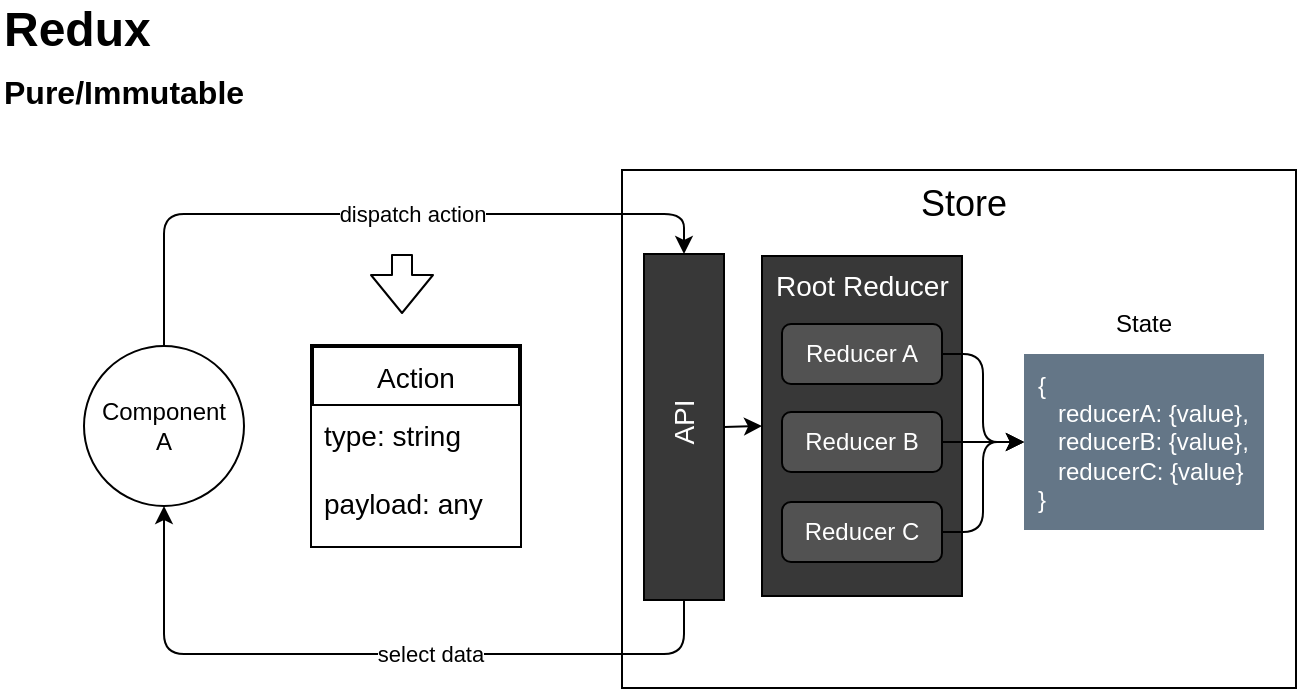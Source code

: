 <mxfile>
    <diagram id="MLjUYV26vrEnh2dWWQJz" name="Page-1">
        <mxGraphModel dx="704" dy="567" grid="1" gridSize="10" guides="1" tooltips="1" connect="1" arrows="1" fold="1" page="1" pageScale="1" pageWidth="850" pageHeight="1100" math="0" shadow="0">
            <root>
                <mxCell id="0"/>
                <mxCell id="1" parent="0"/>
                <mxCell id="JWEOCYFB79Jpy2MCzuBG-1" value="Component&lt;br&gt;A" style="ellipse;whiteSpace=wrap;html=1;aspect=fixed;" parent="1" vertex="1">
                    <mxGeometry x="81" y="209" width="80" height="80" as="geometry"/>
                </mxCell>
                <mxCell id="JWEOCYFB79Jpy2MCzuBG-6" value="Store" style="rounded=0;whiteSpace=wrap;html=1;verticalAlign=top;align=center;spacingLeft=5;fontSize=18;glass=0;shadow=0;sketch=0;" parent="1" vertex="1">
                    <mxGeometry x="350" y="121" width="337" height="259" as="geometry"/>
                </mxCell>
                <mxCell id="JWEOCYFB79Jpy2MCzuBG-9" value="Root Reducer" style="whiteSpace=wrap;html=1;rounded=0;shadow=0;glass=0;sketch=0;fontSize=14;fontColor=#FFFFFF;verticalAlign=top;align=left;spacingLeft=5;fillColor=#383838;" parent="1" vertex="1">
                    <mxGeometry x="420" y="164" width="100" height="170" as="geometry"/>
                </mxCell>
                <mxCell id="JWEOCYFB79Jpy2MCzuBG-17" style="edgeStyle=orthogonalEdgeStyle;html=1;exitX=1;exitY=0.5;exitDx=0;exitDy=0;entryX=0;entryY=0.5;entryDx=0;entryDy=0;fontSize=12;fontColor=#FFFFFF;" parent="1" source="JWEOCYFB79Jpy2MCzuBG-10" target="JWEOCYFB79Jpy2MCzuBG-21" edge="1">
                    <mxGeometry relative="1" as="geometry">
                        <mxPoint x="575" y="257" as="targetPoint"/>
                    </mxGeometry>
                </mxCell>
                <mxCell id="JWEOCYFB79Jpy2MCzuBG-10" value="Reducer A" style="rounded=1;whiteSpace=wrap;html=1;shadow=0;glass=0;sketch=0;fontSize=12;fontColor=#FFFFFF;fillColor=#525252;" parent="1" vertex="1">
                    <mxGeometry x="430" y="198" width="80" height="30" as="geometry"/>
                </mxCell>
                <mxCell id="JWEOCYFB79Jpy2MCzuBG-18" style="edgeStyle=orthogonalEdgeStyle;html=1;exitX=1;exitY=0.5;exitDx=0;exitDy=0;fontSize=12;fontColor=#FFFFFF;entryX=0;entryY=0.5;entryDx=0;entryDy=0;" parent="1" source="JWEOCYFB79Jpy2MCzuBG-11" target="JWEOCYFB79Jpy2MCzuBG-21" edge="1">
                    <mxGeometry relative="1" as="geometry">
                        <mxPoint x="575" y="257" as="targetPoint"/>
                    </mxGeometry>
                </mxCell>
                <mxCell id="JWEOCYFB79Jpy2MCzuBG-11" value="Reducer B" style="rounded=1;whiteSpace=wrap;html=1;shadow=0;glass=0;sketch=0;fontSize=12;fontColor=#FFFFFF;fillColor=#525252;" parent="1" vertex="1">
                    <mxGeometry x="430" y="242" width="80" height="30" as="geometry"/>
                </mxCell>
                <mxCell id="JWEOCYFB79Jpy2MCzuBG-20" style="edgeStyle=orthogonalEdgeStyle;html=1;exitX=1;exitY=0.5;exitDx=0;exitDy=0;entryX=0;entryY=0.5;entryDx=0;entryDy=0;fontSize=12;fontColor=#FFFFFF;" parent="1" source="JWEOCYFB79Jpy2MCzuBG-12" target="JWEOCYFB79Jpy2MCzuBG-21" edge="1">
                    <mxGeometry relative="1" as="geometry">
                        <mxPoint x="575" y="257" as="targetPoint"/>
                    </mxGeometry>
                </mxCell>
                <mxCell id="JWEOCYFB79Jpy2MCzuBG-12" value="Reducer C" style="rounded=1;whiteSpace=wrap;html=1;shadow=0;glass=0;sketch=0;fontSize=12;fontColor=#FFFFFF;fillColor=#525252;" parent="1" vertex="1">
                    <mxGeometry x="430" y="287" width="80" height="30" as="geometry"/>
                </mxCell>
                <mxCell id="JWEOCYFB79Jpy2MCzuBG-21" value="{&lt;br style=&quot;font-size: 12px;&quot;&gt;&lt;div style=&quot;font-size: 12px;&quot;&gt;&lt;span style=&quot;font-size: 12px;&quot;&gt;&amp;nbsp; &amp;nbsp;reducerA: {value},&lt;/span&gt;&lt;/div&gt;&lt;div style=&quot;font-size: 12px;&quot;&gt;&lt;span style=&quot;font-size: 12px;&quot;&gt;&amp;nbsp; &amp;nbsp;reducerB: {value},&lt;/span&gt;&lt;/div&gt;&lt;div style=&quot;font-size: 12px;&quot;&gt;&lt;span style=&quot;font-size: 12px;&quot;&gt;&amp;nbsp; &amp;nbsp;reducerC: {value}&lt;/span&gt;&lt;/div&gt;}" style="text;html=1;strokeColor=none;fillColor=#647687;align=left;verticalAlign=middle;whiteSpace=wrap;rounded=0;shadow=0;glass=0;sketch=0;fontSize=12;fontColor=#ffffff;spacingLeft=5;spacingTop=5;spacingBottom=5;spacingRight=5;" parent="1" vertex="1">
                    <mxGeometry x="551" y="213" width="120" height="88" as="geometry"/>
                </mxCell>
                <mxCell id="5" value="State" style="text;html=1;strokeColor=none;fillColor=none;align=center;verticalAlign=middle;whiteSpace=wrap;rounded=0;fontStyle=0" parent="1" vertex="1">
                    <mxGeometry x="553" y="183" width="116" height="30" as="geometry"/>
                </mxCell>
                <mxCell id="8" style="edgeStyle=none;html=1;exitX=1;exitY=0.5;exitDx=0;exitDy=0;entryX=0;entryY=0.5;entryDx=0;entryDy=0;" parent="1" source="7" target="JWEOCYFB79Jpy2MCzuBG-9" edge="1">
                    <mxGeometry relative="1" as="geometry"/>
                </mxCell>
                <mxCell id="11" value="select data" style="edgeStyle=elbowEdgeStyle;html=1;exitX=0.5;exitY=1;exitDx=0;exitDy=0;entryX=0.5;entryY=1;entryDx=0;entryDy=0;" parent="1" source="7" target="JWEOCYFB79Jpy2MCzuBG-1" edge="1">
                    <mxGeometry x="-0.146" relative="1" as="geometry">
                        <Array as="points">
                            <mxPoint x="224" y="363"/>
                            <mxPoint x="234" y="373"/>
                            <mxPoint x="234" y="393"/>
                        </Array>
                        <mxPoint as="offset"/>
                    </mxGeometry>
                </mxCell>
                <mxCell id="7" value="API" style="whiteSpace=wrap;html=1;rounded=0;shadow=0;glass=0;sketch=0;fontSize=14;fontColor=#FFFFFF;fillColor=#383838;verticalAlign=middle;align=center;spacingLeft=5;horizontal=0;" parent="1" vertex="1">
                    <mxGeometry x="361" y="163" width="40" height="173" as="geometry"/>
                </mxCell>
                <mxCell id="10" value="dispatch action" style="edgeStyle=elbowEdgeStyle;html=1;exitX=0.5;exitY=0;exitDx=0;exitDy=0;entryX=0.5;entryY=0;entryDx=0;entryDy=0;" parent="1" source="JWEOCYFB79Jpy2MCzuBG-1" target="7" edge="1">
                    <mxGeometry x="0.098" relative="1" as="geometry">
                        <Array as="points">
                            <mxPoint x="204" y="143"/>
                            <mxPoint x="121" y="163"/>
                        </Array>
                        <mxPoint as="offset"/>
                    </mxGeometry>
                </mxCell>
                <mxCell id="20" value="Redux&lt;br&gt;&lt;font size=&quot;3&quot;&gt;Pure/Immutable&lt;/font&gt;" style="text;html=1;strokeColor=none;fillColor=none;align=left;verticalAlign=middle;whiteSpace=wrap;rounded=0;fontSize=24;fontStyle=1" parent="1" vertex="1">
                    <mxGeometry x="39" y="40" width="131" height="50" as="geometry"/>
                </mxCell>
                <mxCell id="AjdaNr7Ja0CUMnRSuS_g-20" value="Action" style="swimlane;childLayout=stackLayout;horizontal=1;startSize=30;horizontalStack=0;rounded=0;fontSize=14;fontStyle=0;strokeWidth=2;resizeParent=0;resizeLast=1;shadow=0;dashed=0;align=center;" parent="1" vertex="1">
                    <mxGeometry x="195" y="209" width="104" height="100" as="geometry"/>
                </mxCell>
                <mxCell id="AjdaNr7Ja0CUMnRSuS_g-21" value="type: string&#10;&#10;payload: any" style="align=left;strokeColor=none;fillColor=default;spacingLeft=4;fontSize=14;verticalAlign=top;resizable=0;rotatable=0;part=1;" parent="AjdaNr7Ja0CUMnRSuS_g-20" vertex="1">
                    <mxGeometry y="30" width="104" height="70" as="geometry"/>
                </mxCell>
                <mxCell id="AjdaNr7Ja0CUMnRSuS_g-23" value="" style="shape=flexArrow;endArrow=classic;html=1;fontSize=16;" parent="1" edge="1">
                    <mxGeometry width="50" height="50" relative="1" as="geometry">
                        <mxPoint x="240" y="163" as="sourcePoint"/>
                        <mxPoint x="240" y="193" as="targetPoint"/>
                    </mxGeometry>
                </mxCell>
            </root>
        </mxGraphModel>
    </diagram>
    <diagram id="x-lvUOU5s1rNJswKhS6H" name="Page-2">
        <mxGraphModel dx="704" dy="567" grid="1" gridSize="10" guides="1" tooltips="1" connect="1" arrows="1" fold="1" page="1" pageScale="1" pageWidth="850" pageHeight="1100" math="0" shadow="0">
            <root>
                <mxCell id="MlLDDvsTjBVvQTkLFHCW-0"/>
                <mxCell id="MlLDDvsTjBVvQTkLFHCW-1" parent="MlLDDvsTjBVvQTkLFHCW-0"/>
                <mxCell id="I2KWL4hLY48faDsqfJtE-35" style="edgeStyle=none;html=1;exitX=1;exitY=0.5;exitDx=0;exitDy=0;entryX=0;entryY=0.5;entryDx=0;entryDy=0;fontSize=16;" parent="MlLDDvsTjBVvQTkLFHCW-1" source="MlLDDvsTjBVvQTkLFHCW-2" target="6YGQDI7OUIBMvWeb-7yj-0" edge="1">
                    <mxGeometry relative="1" as="geometry"/>
                </mxCell>
                <mxCell id="MlLDDvsTjBVvQTkLFHCW-2" value="Action" style="swimlane;childLayout=stackLayout;horizontal=1;startSize=30;horizontalStack=0;rounded=0;fontSize=14;fontStyle=0;strokeWidth=2;resizeParent=0;resizeLast=1;shadow=0;dashed=0;align=center;" parent="MlLDDvsTjBVvQTkLFHCW-1" vertex="1">
                    <mxGeometry x="169" y="130" width="104" height="100" as="geometry"/>
                </mxCell>
                <mxCell id="MlLDDvsTjBVvQTkLFHCW-3" value="type: string&#10;&#10;payload: any" style="align=left;strokeColor=none;fillColor=default;spacingLeft=4;fontSize=14;verticalAlign=top;resizable=0;rotatable=0;part=1;" parent="MlLDDvsTjBVvQTkLFHCW-2" vertex="1">
                    <mxGeometry y="30" width="104" height="70" as="geometry"/>
                </mxCell>
                <mxCell id="I2KWL4hLY48faDsqfJtE-36" style="edgeStyle=none;html=1;exitX=1;exitY=0.5;exitDx=0;exitDy=0;entryX=0;entryY=0.25;entryDx=0;entryDy=0;fontSize=16;" parent="MlLDDvsTjBVvQTkLFHCW-1" source="6YGQDI7OUIBMvWeb-7yj-0" target="I2KWL4hLY48faDsqfJtE-0" edge="1">
                    <mxGeometry relative="1" as="geometry"/>
                </mxCell>
                <mxCell id="6YGQDI7OUIBMvWeb-7yj-0" value="Root Reducer" style="whiteSpace=wrap;html=1;rounded=0;shadow=0;glass=0;sketch=0;fontSize=14;fontColor=#FFFFFF;verticalAlign=top;align=left;spacingLeft=5;fillColor=#383838;" parent="MlLDDvsTjBVvQTkLFHCW-1" vertex="1">
                    <mxGeometry x="376" y="94" width="100" height="170" as="geometry"/>
                </mxCell>
                <mxCell id="6YGQDI7OUIBMvWeb-7yj-1" value="Reducer A" style="rounded=1;whiteSpace=wrap;html=1;shadow=0;glass=0;sketch=0;fontSize=12;fontColor=#FFFFFF;fillColor=#525252;" parent="MlLDDvsTjBVvQTkLFHCW-1" vertex="1">
                    <mxGeometry x="386" y="128" width="80" height="30" as="geometry"/>
                </mxCell>
                <mxCell id="6YGQDI7OUIBMvWeb-7yj-2" value="Reducer B" style="rounded=1;whiteSpace=wrap;html=1;shadow=0;glass=0;sketch=0;fontSize=12;fontColor=#FFFFFF;fillColor=#525252;" parent="MlLDDvsTjBVvQTkLFHCW-1" vertex="1">
                    <mxGeometry x="386" y="172" width="80" height="30" as="geometry"/>
                </mxCell>
                <mxCell id="6YGQDI7OUIBMvWeb-7yj-3" value="Reducer C" style="rounded=1;whiteSpace=wrap;html=1;shadow=0;glass=0;sketch=0;fontSize=12;fontColor=#FFFFFF;fillColor=#525252;" parent="MlLDDvsTjBVvQTkLFHCW-1" vertex="1">
                    <mxGeometry x="386" y="217" width="80" height="30" as="geometry"/>
                </mxCell>
                <mxCell id="I2KWL4hLY48faDsqfJtE-0" value="State" style="shape=parallelogram;html=1;strokeWidth=2;perimeter=parallelogramPerimeter;whiteSpace=wrap;rounded=1;arcSize=12;size=0.23;fontSize=14;fillColor=#647687;fontColor=#ffffff;strokeColor=#314354;" parent="MlLDDvsTjBVvQTkLFHCW-1" vertex="1">
                    <mxGeometry x="576" y="159" width="100" height="60" as="geometry"/>
                </mxCell>
                <mxCell id="I2KWL4hLY48faDsqfJtE-5" value="Synchronous" style="text;html=1;strokeColor=none;fillColor=none;align=center;verticalAlign=middle;whiteSpace=wrap;rounded=0;fontSize=24;" parent="MlLDDvsTjBVvQTkLFHCW-1" vertex="1">
                    <mxGeometry x="87" y="50" width="150" height="30" as="geometry"/>
                </mxCell>
                <mxCell id="I2KWL4hLY48faDsqfJtE-7" value="dispatch" style="verticalLabelPosition=bottom;verticalAlign=top;html=1;strokeWidth=2;shape=mxgraph.arrows2.arrow;dy=0.6;dx=40;notch=0;rounded=0;fontSize=14;fillColor=default;align=left;" parent="MlLDDvsTjBVvQTkLFHCW-1" vertex="1">
                    <mxGeometry x="80" y="159" width="76" height="35" as="geometry"/>
                </mxCell>
            </root>
        </mxGraphModel>
    </diagram>
    <diagram id="JnM3pBVvpWscwVko5l0y" name="Page-3">
        <mxGraphModel dx="704" dy="567" grid="1" gridSize="10" guides="1" tooltips="1" connect="1" arrows="1" fold="1" page="1" pageScale="1" pageWidth="850" pageHeight="1100" math="0" shadow="0">
            <root>
                <mxCell id="kfqLn0t6qrMAPuMdzSEp-0"/>
                <mxCell id="kfqLn0t6qrMAPuMdzSEp-1" parent="kfqLn0t6qrMAPuMdzSEp-0"/>
                <mxCell id="07jgOTVDFUsAMbSASjPN-0" style="edgeStyle=none;html=1;exitX=1;exitY=0.5;exitDx=0;exitDy=0;entryX=0;entryY=0.5;entryDx=0;entryDy=0;fontSize=16;" parent="kfqLn0t6qrMAPuMdzSEp-1" source="07jgOTVDFUsAMbSASjPN-1" target="07jgOTVDFUsAMbSASjPN-8" edge="1">
                    <mxGeometry relative="1" as="geometry"/>
                </mxCell>
                <mxCell id="07jgOTVDFUsAMbSASjPN-1" value="Thunk" style="rounded=1;whiteSpace=wrap;html=1;absoluteArcSize=1;arcSize=14;strokeWidth=2;fontSize=14;fillColor=default;verticalAlign=top;" parent="kfqLn0t6qrMAPuMdzSEp-1" vertex="1">
                    <mxGeometry x="160" y="120" width="312" height="180" as="geometry"/>
                </mxCell>
                <mxCell id="07jgOTVDFUsAMbSASjPN-2" value="dispatch" style="verticalLabelPosition=bottom;verticalAlign=top;html=1;strokeWidth=2;shape=mxgraph.arrows2.arrow;dy=0.6;dx=40;notch=0;rounded=0;fontSize=14;fillColor=default;align=left;" parent="kfqLn0t6qrMAPuMdzSEp-1" vertex="1">
                    <mxGeometry x="60" y="200" width="76" height="35" as="geometry"/>
                </mxCell>
                <mxCell id="07jgOTVDFUsAMbSASjPN-3" value="Asynchronous" style="text;html=1;strokeColor=none;fillColor=none;align=center;verticalAlign=middle;whiteSpace=wrap;rounded=0;fontSize=24;" parent="kfqLn0t6qrMAPuMdzSEp-1" vertex="1">
                    <mxGeometry x="192" y="80" width="150" height="30" as="geometry"/>
                </mxCell>
                <mxCell id="07jgOTVDFUsAMbSASjPN-4" value="API" style="shape=cloud;whiteSpace=wrap;html=1;rounded=0;fontSize=16;fillColor=default;" parent="kfqLn0t6qrMAPuMdzSEp-1" vertex="1">
                    <mxGeometry x="173" y="175" width="70" height="70" as="geometry"/>
                </mxCell>
                <mxCell id="07jgOTVDFUsAMbSASjPN-5" value="Action" style="swimlane;childLayout=stackLayout;horizontal=1;startSize=30;horizontalStack=0;rounded=0;fontSize=14;fontStyle=0;strokeWidth=2;resizeParent=0;resizeLast=1;shadow=0;dashed=0;align=center;" parent="kfqLn0t6qrMAPuMdzSEp-1" vertex="1">
                    <mxGeometry x="346" y="175" width="104" height="100" as="geometry"/>
                </mxCell>
                <mxCell id="07jgOTVDFUsAMbSASjPN-6" value="type: string&#10;&#10;payload: any" style="align=left;strokeColor=none;fillColor=default;spacingLeft=4;fontSize=14;verticalAlign=top;resizable=0;rotatable=0;part=1;" parent="07jgOTVDFUsAMbSASjPN-5" vertex="1">
                    <mxGeometry y="30" width="104" height="70" as="geometry"/>
                </mxCell>
                <mxCell id="07jgOTVDFUsAMbSASjPN-7" style="edgeStyle=none;html=1;exitX=1;exitY=0.5;exitDx=0;exitDy=0;entryX=0;entryY=0.25;entryDx=0;entryDy=0;fontSize=16;" parent="kfqLn0t6qrMAPuMdzSEp-1" source="07jgOTVDFUsAMbSASjPN-8" target="07jgOTVDFUsAMbSASjPN-12" edge="1">
                    <mxGeometry relative="1" as="geometry"/>
                </mxCell>
                <mxCell id="07jgOTVDFUsAMbSASjPN-8" value="Root Reducer" style="whiteSpace=wrap;html=1;rounded=0;shadow=0;glass=0;sketch=0;fontSize=14;fontColor=#FFFFFF;verticalAlign=top;align=left;spacingLeft=5;fillColor=#383838;" parent="kfqLn0t6qrMAPuMdzSEp-1" vertex="1">
                    <mxGeometry x="515" y="125" width="100" height="170" as="geometry"/>
                </mxCell>
                <mxCell id="07jgOTVDFUsAMbSASjPN-9" value="Reducer A" style="rounded=1;whiteSpace=wrap;html=1;shadow=0;glass=0;sketch=0;fontSize=12;fontColor=#FFFFFF;fillColor=#525252;" parent="kfqLn0t6qrMAPuMdzSEp-1" vertex="1">
                    <mxGeometry x="525" y="159" width="80" height="30" as="geometry"/>
                </mxCell>
                <mxCell id="07jgOTVDFUsAMbSASjPN-10" value="Reducer B" style="rounded=1;whiteSpace=wrap;html=1;shadow=0;glass=0;sketch=0;fontSize=12;fontColor=#FFFFFF;fillColor=#525252;" parent="kfqLn0t6qrMAPuMdzSEp-1" vertex="1">
                    <mxGeometry x="525" y="203" width="80" height="30" as="geometry"/>
                </mxCell>
                <mxCell id="07jgOTVDFUsAMbSASjPN-11" value="Reducer C" style="rounded=1;whiteSpace=wrap;html=1;shadow=0;glass=0;sketch=0;fontSize=12;fontColor=#FFFFFF;fillColor=#525252;" parent="kfqLn0t6qrMAPuMdzSEp-1" vertex="1">
                    <mxGeometry x="525" y="248" width="80" height="30" as="geometry"/>
                </mxCell>
                <mxCell id="07jgOTVDFUsAMbSASjPN-12" value="State" style="shape=parallelogram;html=1;strokeWidth=2;perimeter=parallelogramPerimeter;whiteSpace=wrap;rounded=1;arcSize=12;size=0.23;fontSize=14;fillColor=#647687;fontColor=#ffffff;strokeColor=#314354;" parent="kfqLn0t6qrMAPuMdzSEp-1" vertex="1">
                    <mxGeometry x="662" y="189" width="100" height="60" as="geometry"/>
                </mxCell>
                <mxCell id="07jgOTVDFUsAMbSASjPN-13" value="dispatch" style="verticalLabelPosition=bottom;verticalAlign=top;html=1;strokeWidth=2;shape=mxgraph.arrows2.arrow;dy=0.6;dx=40;notch=0;rounded=0;fontSize=14;fillColor=default;align=left;" parent="kfqLn0t6qrMAPuMdzSEp-1" vertex="1">
                    <mxGeometry x="256" y="194.5" width="76" height="35" as="geometry"/>
                </mxCell>
            </root>
        </mxGraphModel>
    </diagram>
</mxfile>